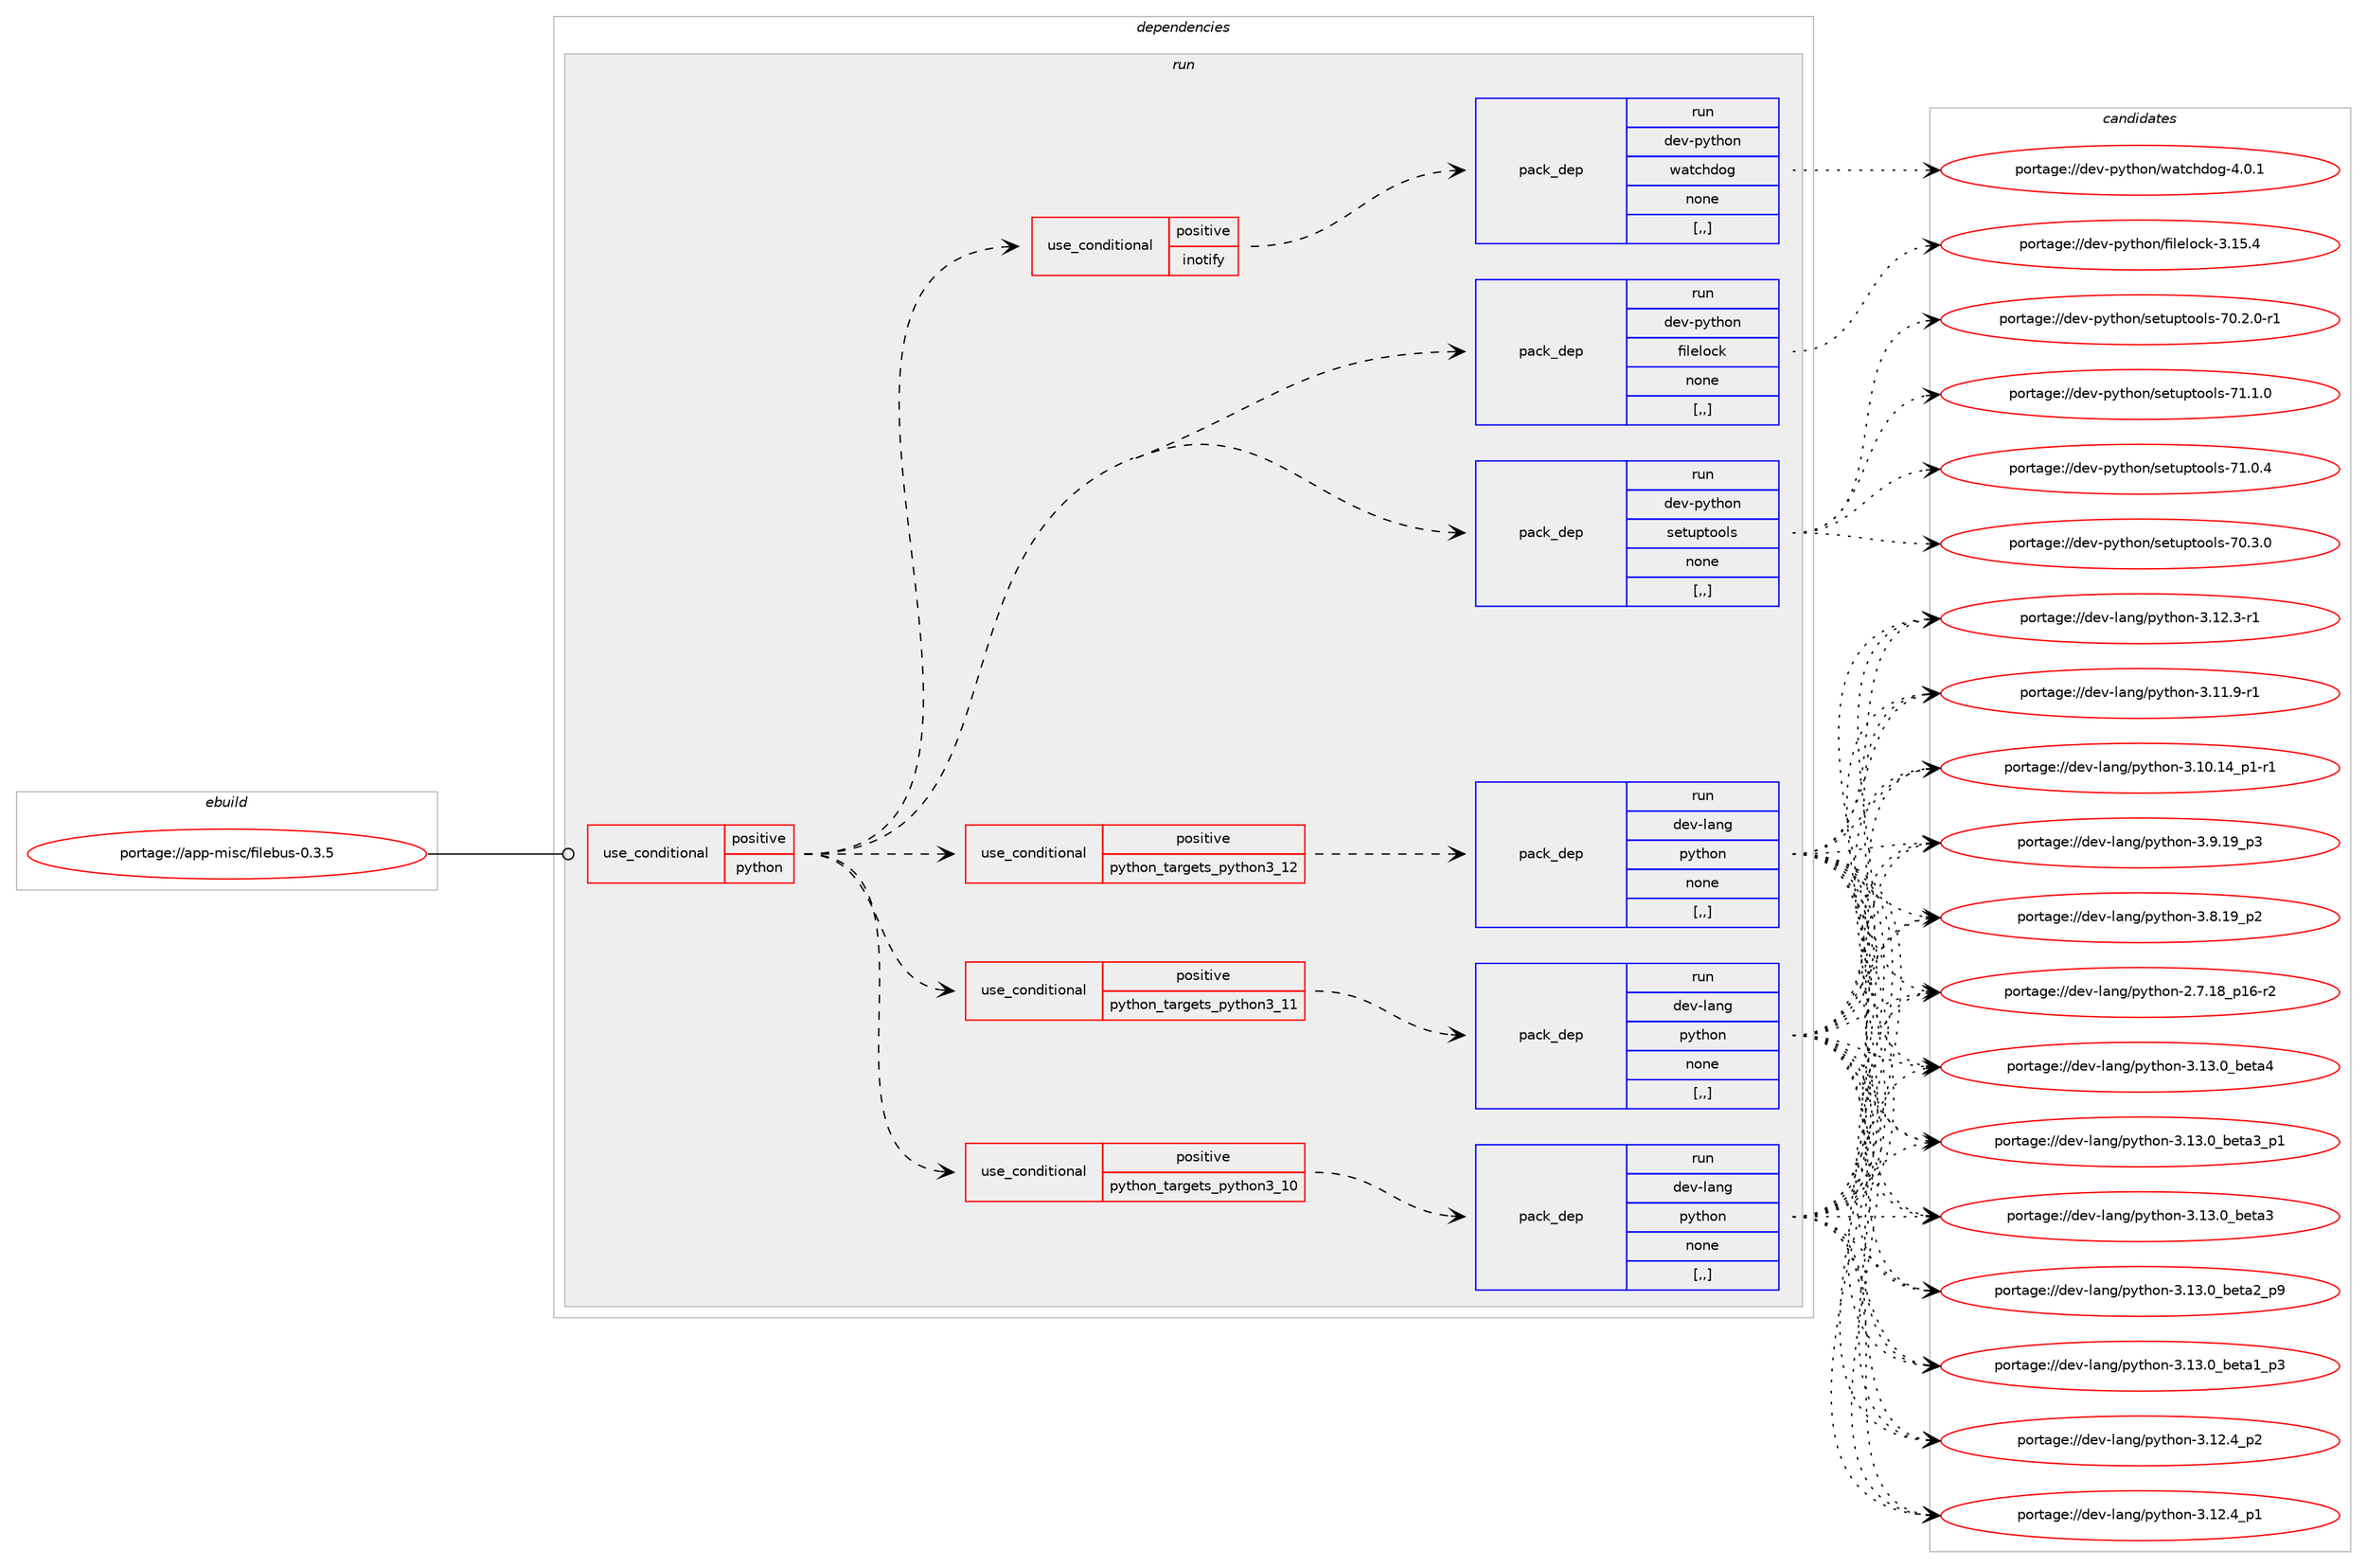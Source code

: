 digraph prolog {

# *************
# Graph options
# *************

newrank=true;
concentrate=true;
compound=true;
graph [rankdir=LR,fontname=Helvetica,fontsize=10,ranksep=1.5];#, ranksep=2.5, nodesep=0.2];
edge  [arrowhead=vee];
node  [fontname=Helvetica,fontsize=10];

# **********
# The ebuild
# **********

subgraph cluster_leftcol {
color=gray;
label=<<i>ebuild</i>>;
id [label="portage://app-misc/filebus-0.3.5", color=red, width=4, href="../app-misc/filebus-0.3.5.svg"];
}

# ****************
# The dependencies
# ****************

subgraph cluster_midcol {
color=gray;
label=<<i>dependencies</i>>;
subgraph cluster_compile {
fillcolor="#eeeeee";
style=filled;
label=<<i>compile</i>>;
}
subgraph cluster_compileandrun {
fillcolor="#eeeeee";
style=filled;
label=<<i>compile and run</i>>;
}
subgraph cluster_run {
fillcolor="#eeeeee";
style=filled;
label=<<i>run</i>>;
subgraph cond12032 {
dependency41347 [label=<<TABLE BORDER="0" CELLBORDER="1" CELLSPACING="0" CELLPADDING="4"><TR><TD ROWSPAN="3" CELLPADDING="10">use_conditional</TD></TR><TR><TD>positive</TD></TR><TR><TD>python</TD></TR></TABLE>>, shape=none, color=red];
subgraph cond12033 {
dependency41348 [label=<<TABLE BORDER="0" CELLBORDER="1" CELLSPACING="0" CELLPADDING="4"><TR><TD ROWSPAN="3" CELLPADDING="10">use_conditional</TD></TR><TR><TD>positive</TD></TR><TR><TD>python_targets_python3_10</TD></TR></TABLE>>, shape=none, color=red];
subgraph pack28920 {
dependency41349 [label=<<TABLE BORDER="0" CELLBORDER="1" CELLSPACING="0" CELLPADDING="4" WIDTH="220"><TR><TD ROWSPAN="6" CELLPADDING="30">pack_dep</TD></TR><TR><TD WIDTH="110">run</TD></TR><TR><TD>dev-lang</TD></TR><TR><TD>python</TD></TR><TR><TD>none</TD></TR><TR><TD>[,,]</TD></TR></TABLE>>, shape=none, color=blue];
}
dependency41348:e -> dependency41349:w [weight=20,style="dashed",arrowhead="vee"];
}
dependency41347:e -> dependency41348:w [weight=20,style="dashed",arrowhead="vee"];
subgraph cond12034 {
dependency41350 [label=<<TABLE BORDER="0" CELLBORDER="1" CELLSPACING="0" CELLPADDING="4"><TR><TD ROWSPAN="3" CELLPADDING="10">use_conditional</TD></TR><TR><TD>positive</TD></TR><TR><TD>python_targets_python3_11</TD></TR></TABLE>>, shape=none, color=red];
subgraph pack28921 {
dependency41351 [label=<<TABLE BORDER="0" CELLBORDER="1" CELLSPACING="0" CELLPADDING="4" WIDTH="220"><TR><TD ROWSPAN="6" CELLPADDING="30">pack_dep</TD></TR><TR><TD WIDTH="110">run</TD></TR><TR><TD>dev-lang</TD></TR><TR><TD>python</TD></TR><TR><TD>none</TD></TR><TR><TD>[,,]</TD></TR></TABLE>>, shape=none, color=blue];
}
dependency41350:e -> dependency41351:w [weight=20,style="dashed",arrowhead="vee"];
}
dependency41347:e -> dependency41350:w [weight=20,style="dashed",arrowhead="vee"];
subgraph cond12035 {
dependency41352 [label=<<TABLE BORDER="0" CELLBORDER="1" CELLSPACING="0" CELLPADDING="4"><TR><TD ROWSPAN="3" CELLPADDING="10">use_conditional</TD></TR><TR><TD>positive</TD></TR><TR><TD>python_targets_python3_12</TD></TR></TABLE>>, shape=none, color=red];
subgraph pack28922 {
dependency41353 [label=<<TABLE BORDER="0" CELLBORDER="1" CELLSPACING="0" CELLPADDING="4" WIDTH="220"><TR><TD ROWSPAN="6" CELLPADDING="30">pack_dep</TD></TR><TR><TD WIDTH="110">run</TD></TR><TR><TD>dev-lang</TD></TR><TR><TD>python</TD></TR><TR><TD>none</TD></TR><TR><TD>[,,]</TD></TR></TABLE>>, shape=none, color=blue];
}
dependency41352:e -> dependency41353:w [weight=20,style="dashed",arrowhead="vee"];
}
dependency41347:e -> dependency41352:w [weight=20,style="dashed",arrowhead="vee"];
subgraph pack28923 {
dependency41354 [label=<<TABLE BORDER="0" CELLBORDER="1" CELLSPACING="0" CELLPADDING="4" WIDTH="220"><TR><TD ROWSPAN="6" CELLPADDING="30">pack_dep</TD></TR><TR><TD WIDTH="110">run</TD></TR><TR><TD>dev-python</TD></TR><TR><TD>setuptools</TD></TR><TR><TD>none</TD></TR><TR><TD>[,,]</TD></TR></TABLE>>, shape=none, color=blue];
}
dependency41347:e -> dependency41354:w [weight=20,style="dashed",arrowhead="vee"];
subgraph pack28924 {
dependency41355 [label=<<TABLE BORDER="0" CELLBORDER="1" CELLSPACING="0" CELLPADDING="4" WIDTH="220"><TR><TD ROWSPAN="6" CELLPADDING="30">pack_dep</TD></TR><TR><TD WIDTH="110">run</TD></TR><TR><TD>dev-python</TD></TR><TR><TD>filelock</TD></TR><TR><TD>none</TD></TR><TR><TD>[,,]</TD></TR></TABLE>>, shape=none, color=blue];
}
dependency41347:e -> dependency41355:w [weight=20,style="dashed",arrowhead="vee"];
subgraph cond12036 {
dependency41356 [label=<<TABLE BORDER="0" CELLBORDER="1" CELLSPACING="0" CELLPADDING="4"><TR><TD ROWSPAN="3" CELLPADDING="10">use_conditional</TD></TR><TR><TD>positive</TD></TR><TR><TD>inotify</TD></TR></TABLE>>, shape=none, color=red];
subgraph pack28925 {
dependency41357 [label=<<TABLE BORDER="0" CELLBORDER="1" CELLSPACING="0" CELLPADDING="4" WIDTH="220"><TR><TD ROWSPAN="6" CELLPADDING="30">pack_dep</TD></TR><TR><TD WIDTH="110">run</TD></TR><TR><TD>dev-python</TD></TR><TR><TD>watchdog</TD></TR><TR><TD>none</TD></TR><TR><TD>[,,]</TD></TR></TABLE>>, shape=none, color=blue];
}
dependency41356:e -> dependency41357:w [weight=20,style="dashed",arrowhead="vee"];
}
dependency41347:e -> dependency41356:w [weight=20,style="dashed",arrowhead="vee"];
}
id:e -> dependency41347:w [weight=20,style="solid",arrowhead="odot"];
}
}

# **************
# The candidates
# **************

subgraph cluster_choices {
rank=same;
color=gray;
label=<<i>candidates</i>>;

subgraph choice28920 {
color=black;
nodesep=1;
choice1001011184510897110103471121211161041111104551464951464895981011169752 [label="portage://dev-lang/python-3.13.0_beta4", color=red, width=4,href="../dev-lang/python-3.13.0_beta4.svg"];
choice10010111845108971101034711212111610411111045514649514648959810111697519511249 [label="portage://dev-lang/python-3.13.0_beta3_p1", color=red, width=4,href="../dev-lang/python-3.13.0_beta3_p1.svg"];
choice1001011184510897110103471121211161041111104551464951464895981011169751 [label="portage://dev-lang/python-3.13.0_beta3", color=red, width=4,href="../dev-lang/python-3.13.0_beta3.svg"];
choice10010111845108971101034711212111610411111045514649514648959810111697509511257 [label="portage://dev-lang/python-3.13.0_beta2_p9", color=red, width=4,href="../dev-lang/python-3.13.0_beta2_p9.svg"];
choice10010111845108971101034711212111610411111045514649514648959810111697499511251 [label="portage://dev-lang/python-3.13.0_beta1_p3", color=red, width=4,href="../dev-lang/python-3.13.0_beta1_p3.svg"];
choice100101118451089711010347112121116104111110455146495046529511250 [label="portage://dev-lang/python-3.12.4_p2", color=red, width=4,href="../dev-lang/python-3.12.4_p2.svg"];
choice100101118451089711010347112121116104111110455146495046529511249 [label="portage://dev-lang/python-3.12.4_p1", color=red, width=4,href="../dev-lang/python-3.12.4_p1.svg"];
choice100101118451089711010347112121116104111110455146495046514511449 [label="portage://dev-lang/python-3.12.3-r1", color=red, width=4,href="../dev-lang/python-3.12.3-r1.svg"];
choice100101118451089711010347112121116104111110455146494946574511449 [label="portage://dev-lang/python-3.11.9-r1", color=red, width=4,href="../dev-lang/python-3.11.9-r1.svg"];
choice100101118451089711010347112121116104111110455146494846495295112494511449 [label="portage://dev-lang/python-3.10.14_p1-r1", color=red, width=4,href="../dev-lang/python-3.10.14_p1-r1.svg"];
choice100101118451089711010347112121116104111110455146574649579511251 [label="portage://dev-lang/python-3.9.19_p3", color=red, width=4,href="../dev-lang/python-3.9.19_p3.svg"];
choice100101118451089711010347112121116104111110455146564649579511250 [label="portage://dev-lang/python-3.8.19_p2", color=red, width=4,href="../dev-lang/python-3.8.19_p2.svg"];
choice100101118451089711010347112121116104111110455046554649569511249544511450 [label="portage://dev-lang/python-2.7.18_p16-r2", color=red, width=4,href="../dev-lang/python-2.7.18_p16-r2.svg"];
dependency41349:e -> choice1001011184510897110103471121211161041111104551464951464895981011169752:w [style=dotted,weight="100"];
dependency41349:e -> choice10010111845108971101034711212111610411111045514649514648959810111697519511249:w [style=dotted,weight="100"];
dependency41349:e -> choice1001011184510897110103471121211161041111104551464951464895981011169751:w [style=dotted,weight="100"];
dependency41349:e -> choice10010111845108971101034711212111610411111045514649514648959810111697509511257:w [style=dotted,weight="100"];
dependency41349:e -> choice10010111845108971101034711212111610411111045514649514648959810111697499511251:w [style=dotted,weight="100"];
dependency41349:e -> choice100101118451089711010347112121116104111110455146495046529511250:w [style=dotted,weight="100"];
dependency41349:e -> choice100101118451089711010347112121116104111110455146495046529511249:w [style=dotted,weight="100"];
dependency41349:e -> choice100101118451089711010347112121116104111110455146495046514511449:w [style=dotted,weight="100"];
dependency41349:e -> choice100101118451089711010347112121116104111110455146494946574511449:w [style=dotted,weight="100"];
dependency41349:e -> choice100101118451089711010347112121116104111110455146494846495295112494511449:w [style=dotted,weight="100"];
dependency41349:e -> choice100101118451089711010347112121116104111110455146574649579511251:w [style=dotted,weight="100"];
dependency41349:e -> choice100101118451089711010347112121116104111110455146564649579511250:w [style=dotted,weight="100"];
dependency41349:e -> choice100101118451089711010347112121116104111110455046554649569511249544511450:w [style=dotted,weight="100"];
}
subgraph choice28921 {
color=black;
nodesep=1;
choice1001011184510897110103471121211161041111104551464951464895981011169752 [label="portage://dev-lang/python-3.13.0_beta4", color=red, width=4,href="../dev-lang/python-3.13.0_beta4.svg"];
choice10010111845108971101034711212111610411111045514649514648959810111697519511249 [label="portage://dev-lang/python-3.13.0_beta3_p1", color=red, width=4,href="../dev-lang/python-3.13.0_beta3_p1.svg"];
choice1001011184510897110103471121211161041111104551464951464895981011169751 [label="portage://dev-lang/python-3.13.0_beta3", color=red, width=4,href="../dev-lang/python-3.13.0_beta3.svg"];
choice10010111845108971101034711212111610411111045514649514648959810111697509511257 [label="portage://dev-lang/python-3.13.0_beta2_p9", color=red, width=4,href="../dev-lang/python-3.13.0_beta2_p9.svg"];
choice10010111845108971101034711212111610411111045514649514648959810111697499511251 [label="portage://dev-lang/python-3.13.0_beta1_p3", color=red, width=4,href="../dev-lang/python-3.13.0_beta1_p3.svg"];
choice100101118451089711010347112121116104111110455146495046529511250 [label="portage://dev-lang/python-3.12.4_p2", color=red, width=4,href="../dev-lang/python-3.12.4_p2.svg"];
choice100101118451089711010347112121116104111110455146495046529511249 [label="portage://dev-lang/python-3.12.4_p1", color=red, width=4,href="../dev-lang/python-3.12.4_p1.svg"];
choice100101118451089711010347112121116104111110455146495046514511449 [label="portage://dev-lang/python-3.12.3-r1", color=red, width=4,href="../dev-lang/python-3.12.3-r1.svg"];
choice100101118451089711010347112121116104111110455146494946574511449 [label="portage://dev-lang/python-3.11.9-r1", color=red, width=4,href="../dev-lang/python-3.11.9-r1.svg"];
choice100101118451089711010347112121116104111110455146494846495295112494511449 [label="portage://dev-lang/python-3.10.14_p1-r1", color=red, width=4,href="../dev-lang/python-3.10.14_p1-r1.svg"];
choice100101118451089711010347112121116104111110455146574649579511251 [label="portage://dev-lang/python-3.9.19_p3", color=red, width=4,href="../dev-lang/python-3.9.19_p3.svg"];
choice100101118451089711010347112121116104111110455146564649579511250 [label="portage://dev-lang/python-3.8.19_p2", color=red, width=4,href="../dev-lang/python-3.8.19_p2.svg"];
choice100101118451089711010347112121116104111110455046554649569511249544511450 [label="portage://dev-lang/python-2.7.18_p16-r2", color=red, width=4,href="../dev-lang/python-2.7.18_p16-r2.svg"];
dependency41351:e -> choice1001011184510897110103471121211161041111104551464951464895981011169752:w [style=dotted,weight="100"];
dependency41351:e -> choice10010111845108971101034711212111610411111045514649514648959810111697519511249:w [style=dotted,weight="100"];
dependency41351:e -> choice1001011184510897110103471121211161041111104551464951464895981011169751:w [style=dotted,weight="100"];
dependency41351:e -> choice10010111845108971101034711212111610411111045514649514648959810111697509511257:w [style=dotted,weight="100"];
dependency41351:e -> choice10010111845108971101034711212111610411111045514649514648959810111697499511251:w [style=dotted,weight="100"];
dependency41351:e -> choice100101118451089711010347112121116104111110455146495046529511250:w [style=dotted,weight="100"];
dependency41351:e -> choice100101118451089711010347112121116104111110455146495046529511249:w [style=dotted,weight="100"];
dependency41351:e -> choice100101118451089711010347112121116104111110455146495046514511449:w [style=dotted,weight="100"];
dependency41351:e -> choice100101118451089711010347112121116104111110455146494946574511449:w [style=dotted,weight="100"];
dependency41351:e -> choice100101118451089711010347112121116104111110455146494846495295112494511449:w [style=dotted,weight="100"];
dependency41351:e -> choice100101118451089711010347112121116104111110455146574649579511251:w [style=dotted,weight="100"];
dependency41351:e -> choice100101118451089711010347112121116104111110455146564649579511250:w [style=dotted,weight="100"];
dependency41351:e -> choice100101118451089711010347112121116104111110455046554649569511249544511450:w [style=dotted,weight="100"];
}
subgraph choice28922 {
color=black;
nodesep=1;
choice1001011184510897110103471121211161041111104551464951464895981011169752 [label="portage://dev-lang/python-3.13.0_beta4", color=red, width=4,href="../dev-lang/python-3.13.0_beta4.svg"];
choice10010111845108971101034711212111610411111045514649514648959810111697519511249 [label="portage://dev-lang/python-3.13.0_beta3_p1", color=red, width=4,href="../dev-lang/python-3.13.0_beta3_p1.svg"];
choice1001011184510897110103471121211161041111104551464951464895981011169751 [label="portage://dev-lang/python-3.13.0_beta3", color=red, width=4,href="../dev-lang/python-3.13.0_beta3.svg"];
choice10010111845108971101034711212111610411111045514649514648959810111697509511257 [label="portage://dev-lang/python-3.13.0_beta2_p9", color=red, width=4,href="../dev-lang/python-3.13.0_beta2_p9.svg"];
choice10010111845108971101034711212111610411111045514649514648959810111697499511251 [label="portage://dev-lang/python-3.13.0_beta1_p3", color=red, width=4,href="../dev-lang/python-3.13.0_beta1_p3.svg"];
choice100101118451089711010347112121116104111110455146495046529511250 [label="portage://dev-lang/python-3.12.4_p2", color=red, width=4,href="../dev-lang/python-3.12.4_p2.svg"];
choice100101118451089711010347112121116104111110455146495046529511249 [label="portage://dev-lang/python-3.12.4_p1", color=red, width=4,href="../dev-lang/python-3.12.4_p1.svg"];
choice100101118451089711010347112121116104111110455146495046514511449 [label="portage://dev-lang/python-3.12.3-r1", color=red, width=4,href="../dev-lang/python-3.12.3-r1.svg"];
choice100101118451089711010347112121116104111110455146494946574511449 [label="portage://dev-lang/python-3.11.9-r1", color=red, width=4,href="../dev-lang/python-3.11.9-r1.svg"];
choice100101118451089711010347112121116104111110455146494846495295112494511449 [label="portage://dev-lang/python-3.10.14_p1-r1", color=red, width=4,href="../dev-lang/python-3.10.14_p1-r1.svg"];
choice100101118451089711010347112121116104111110455146574649579511251 [label="portage://dev-lang/python-3.9.19_p3", color=red, width=4,href="../dev-lang/python-3.9.19_p3.svg"];
choice100101118451089711010347112121116104111110455146564649579511250 [label="portage://dev-lang/python-3.8.19_p2", color=red, width=4,href="../dev-lang/python-3.8.19_p2.svg"];
choice100101118451089711010347112121116104111110455046554649569511249544511450 [label="portage://dev-lang/python-2.7.18_p16-r2", color=red, width=4,href="../dev-lang/python-2.7.18_p16-r2.svg"];
dependency41353:e -> choice1001011184510897110103471121211161041111104551464951464895981011169752:w [style=dotted,weight="100"];
dependency41353:e -> choice10010111845108971101034711212111610411111045514649514648959810111697519511249:w [style=dotted,weight="100"];
dependency41353:e -> choice1001011184510897110103471121211161041111104551464951464895981011169751:w [style=dotted,weight="100"];
dependency41353:e -> choice10010111845108971101034711212111610411111045514649514648959810111697509511257:w [style=dotted,weight="100"];
dependency41353:e -> choice10010111845108971101034711212111610411111045514649514648959810111697499511251:w [style=dotted,weight="100"];
dependency41353:e -> choice100101118451089711010347112121116104111110455146495046529511250:w [style=dotted,weight="100"];
dependency41353:e -> choice100101118451089711010347112121116104111110455146495046529511249:w [style=dotted,weight="100"];
dependency41353:e -> choice100101118451089711010347112121116104111110455146495046514511449:w [style=dotted,weight="100"];
dependency41353:e -> choice100101118451089711010347112121116104111110455146494946574511449:w [style=dotted,weight="100"];
dependency41353:e -> choice100101118451089711010347112121116104111110455146494846495295112494511449:w [style=dotted,weight="100"];
dependency41353:e -> choice100101118451089711010347112121116104111110455146574649579511251:w [style=dotted,weight="100"];
dependency41353:e -> choice100101118451089711010347112121116104111110455146564649579511250:w [style=dotted,weight="100"];
dependency41353:e -> choice100101118451089711010347112121116104111110455046554649569511249544511450:w [style=dotted,weight="100"];
}
subgraph choice28923 {
color=black;
nodesep=1;
choice100101118451121211161041111104711510111611711211611111110811545554946494648 [label="portage://dev-python/setuptools-71.1.0", color=red, width=4,href="../dev-python/setuptools-71.1.0.svg"];
choice100101118451121211161041111104711510111611711211611111110811545554946484652 [label="portage://dev-python/setuptools-71.0.4", color=red, width=4,href="../dev-python/setuptools-71.0.4.svg"];
choice100101118451121211161041111104711510111611711211611111110811545554846514648 [label="portage://dev-python/setuptools-70.3.0", color=red, width=4,href="../dev-python/setuptools-70.3.0.svg"];
choice1001011184511212111610411111047115101116117112116111111108115455548465046484511449 [label="portage://dev-python/setuptools-70.2.0-r1", color=red, width=4,href="../dev-python/setuptools-70.2.0-r1.svg"];
dependency41354:e -> choice100101118451121211161041111104711510111611711211611111110811545554946494648:w [style=dotted,weight="100"];
dependency41354:e -> choice100101118451121211161041111104711510111611711211611111110811545554946484652:w [style=dotted,weight="100"];
dependency41354:e -> choice100101118451121211161041111104711510111611711211611111110811545554846514648:w [style=dotted,weight="100"];
dependency41354:e -> choice1001011184511212111610411111047115101116117112116111111108115455548465046484511449:w [style=dotted,weight="100"];
}
subgraph choice28924 {
color=black;
nodesep=1;
choice10010111845112121116104111110471021051081011081119910745514649534652 [label="portage://dev-python/filelock-3.15.4", color=red, width=4,href="../dev-python/filelock-3.15.4.svg"];
dependency41355:e -> choice10010111845112121116104111110471021051081011081119910745514649534652:w [style=dotted,weight="100"];
}
subgraph choice28925 {
color=black;
nodesep=1;
choice10010111845112121116104111110471199711699104100111103455246484649 [label="portage://dev-python/watchdog-4.0.1", color=red, width=4,href="../dev-python/watchdog-4.0.1.svg"];
dependency41357:e -> choice10010111845112121116104111110471199711699104100111103455246484649:w [style=dotted,weight="100"];
}
}

}
